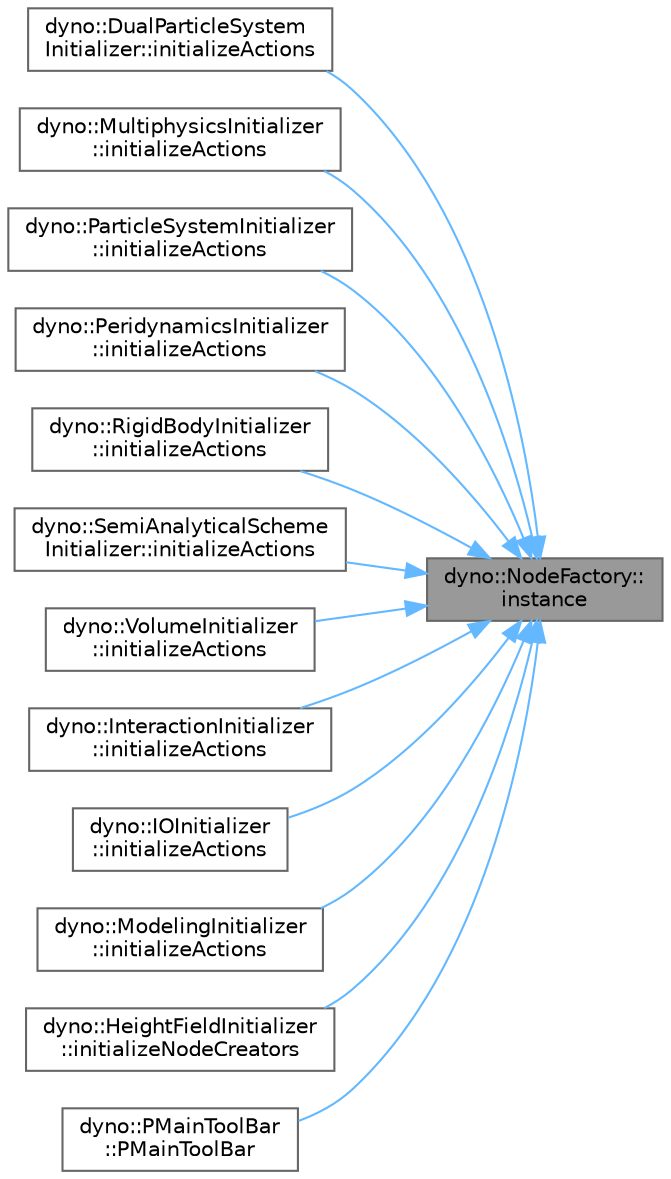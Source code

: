 digraph "dyno::NodeFactory::instance"
{
 // LATEX_PDF_SIZE
  bgcolor="transparent";
  edge [fontname=Helvetica,fontsize=10,labelfontname=Helvetica,labelfontsize=10];
  node [fontname=Helvetica,fontsize=10,shape=box,height=0.2,width=0.4];
  rankdir="RL";
  Node1 [id="Node000001",label="dyno::NodeFactory::\linstance",height=0.2,width=0.4,color="gray40", fillcolor="grey60", style="filled", fontcolor="black",tooltip=" "];
  Node1 -> Node2 [id="edge1_Node000001_Node000002",dir="back",color="steelblue1",style="solid",tooltip=" "];
  Node2 [id="Node000002",label="dyno::DualParticleSystem\lInitializer::initializeActions",height=0.2,width=0.4,color="grey40", fillcolor="white", style="filled",URL="$classdyno_1_1_dual_particle_system_initializer.html#a35feca5d459c88487cfb405750c2b905",tooltip=" "];
  Node1 -> Node3 [id="edge2_Node000001_Node000003",dir="back",color="steelblue1",style="solid",tooltip=" "];
  Node3 [id="Node000003",label="dyno::MultiphysicsInitializer\l::initializeActions",height=0.2,width=0.4,color="grey40", fillcolor="white", style="filled",URL="$classdyno_1_1_multiphysics_initializer.html#a09b9d9b90cbad22fcc768c04feb66dbc",tooltip=" "];
  Node1 -> Node4 [id="edge3_Node000001_Node000004",dir="back",color="steelblue1",style="solid",tooltip=" "];
  Node4 [id="Node000004",label="dyno::ParticleSystemInitializer\l::initializeActions",height=0.2,width=0.4,color="grey40", fillcolor="white", style="filled",URL="$classdyno_1_1_particle_system_initializer.html#a61ba2631d54a946644720d0b8dfdaaf0",tooltip=" "];
  Node1 -> Node5 [id="edge4_Node000001_Node000005",dir="back",color="steelblue1",style="solid",tooltip=" "];
  Node5 [id="Node000005",label="dyno::PeridynamicsInitializer\l::initializeActions",height=0.2,width=0.4,color="grey40", fillcolor="white", style="filled",URL="$classdyno_1_1_peridynamics_initializer.html#a8e0998b9e43aa8f4ed66a24696eb2bb7",tooltip=" "];
  Node1 -> Node6 [id="edge5_Node000001_Node000006",dir="back",color="steelblue1",style="solid",tooltip=" "];
  Node6 [id="Node000006",label="dyno::RigidBodyInitializer\l::initializeActions",height=0.2,width=0.4,color="grey40", fillcolor="white", style="filled",URL="$classdyno_1_1_rigid_body_initializer.html#aadd3fb234be39d6074e633d0a41cccd8",tooltip=" "];
  Node1 -> Node7 [id="edge6_Node000001_Node000007",dir="back",color="steelblue1",style="solid",tooltip=" "];
  Node7 [id="Node000007",label="dyno::SemiAnalyticalScheme\lInitializer::initializeActions",height=0.2,width=0.4,color="grey40", fillcolor="white", style="filled",URL="$classdyno_1_1_semi_analytical_scheme_initializer.html#a206aff3a3434a6b9030bacedbc871f3d",tooltip=" "];
  Node1 -> Node8 [id="edge7_Node000001_Node000008",dir="back",color="steelblue1",style="solid",tooltip=" "];
  Node8 [id="Node000008",label="dyno::VolumeInitializer\l::initializeActions",height=0.2,width=0.4,color="grey40", fillcolor="white", style="filled",URL="$classdyno_1_1_volume_initializer.html#a1be20d88b1d2bcf81630016a83203a9e",tooltip=" "];
  Node1 -> Node9 [id="edge8_Node000001_Node000009",dir="back",color="steelblue1",style="solid",tooltip=" "];
  Node9 [id="Node000009",label="dyno::InteractionInitializer\l::initializeActions",height=0.2,width=0.4,color="grey40", fillcolor="white", style="filled",URL="$classdyno_1_1_interaction_initializer.html#a9c99e1e1004042605e3f257d0fad5836",tooltip=" "];
  Node1 -> Node10 [id="edge9_Node000001_Node000010",dir="back",color="steelblue1",style="solid",tooltip=" "];
  Node10 [id="Node000010",label="dyno::IOInitializer\l::initializeActions",height=0.2,width=0.4,color="grey40", fillcolor="white", style="filled",URL="$classdyno_1_1_i_o_initializer.html#a5309622db61bc31c6300caf863e1a089",tooltip=" "];
  Node1 -> Node11 [id="edge10_Node000001_Node000011",dir="back",color="steelblue1",style="solid",tooltip=" "];
  Node11 [id="Node000011",label="dyno::ModelingInitializer\l::initializeActions",height=0.2,width=0.4,color="grey40", fillcolor="white", style="filled",URL="$classdyno_1_1_modeling_initializer.html#af08aa6fa71697fb7b0100bbd55908e42",tooltip=" "];
  Node1 -> Node12 [id="edge11_Node000001_Node000012",dir="back",color="steelblue1",style="solid",tooltip=" "];
  Node12 [id="Node000012",label="dyno::HeightFieldInitializer\l::initializeNodeCreators",height=0.2,width=0.4,color="grey40", fillcolor="white", style="filled",URL="$classdyno_1_1_height_field_initializer.html#a32ff4a25465dd24c2293ae16922f0353",tooltip=" "];
  Node1 -> Node13 [id="edge12_Node000001_Node000013",dir="back",color="steelblue1",style="solid",tooltip=" "];
  Node13 [id="Node000013",label="dyno::PMainToolBar\l::PMainToolBar",height=0.2,width=0.4,color="grey40", fillcolor="white", style="filled",URL="$classdyno_1_1_p_main_tool_bar.html#adee3023c68d27dd51b618ce77de2e169",tooltip=" "];
}

